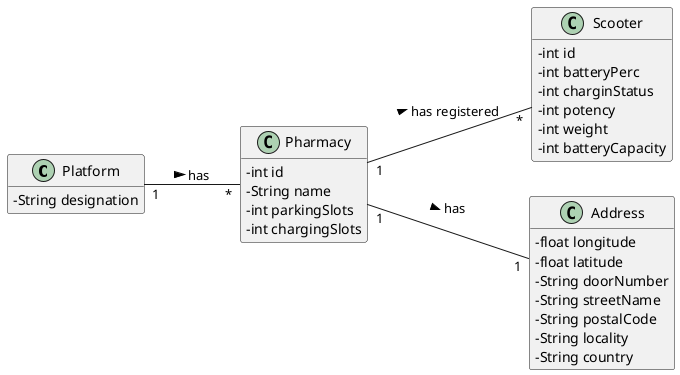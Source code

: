 @startuml
skinparam classAttributeIconSize 0
hide methods
left to right direction

class Platform {
  -String designation
}

class Pharmacy {
  -int id
  -String name
  -int parkingSlots
  -int chargingSlots
}

class Scooter{
  -int id
  -int batteryPerc
  -int charginStatus
  -int potency
  -int weight
  -int batteryCapacity
}

class Address{
  -float longitude
  -float latitude
  -String doorNumber
  -String streetName
  -String postalCode
  -String locality
  -String country
}



Platform "1" -- "*" Pharmacy : has >
Pharmacy "1" -- "*" Scooter : has registered >
Pharmacy "1" -- "1" Address : has >
@enduml

